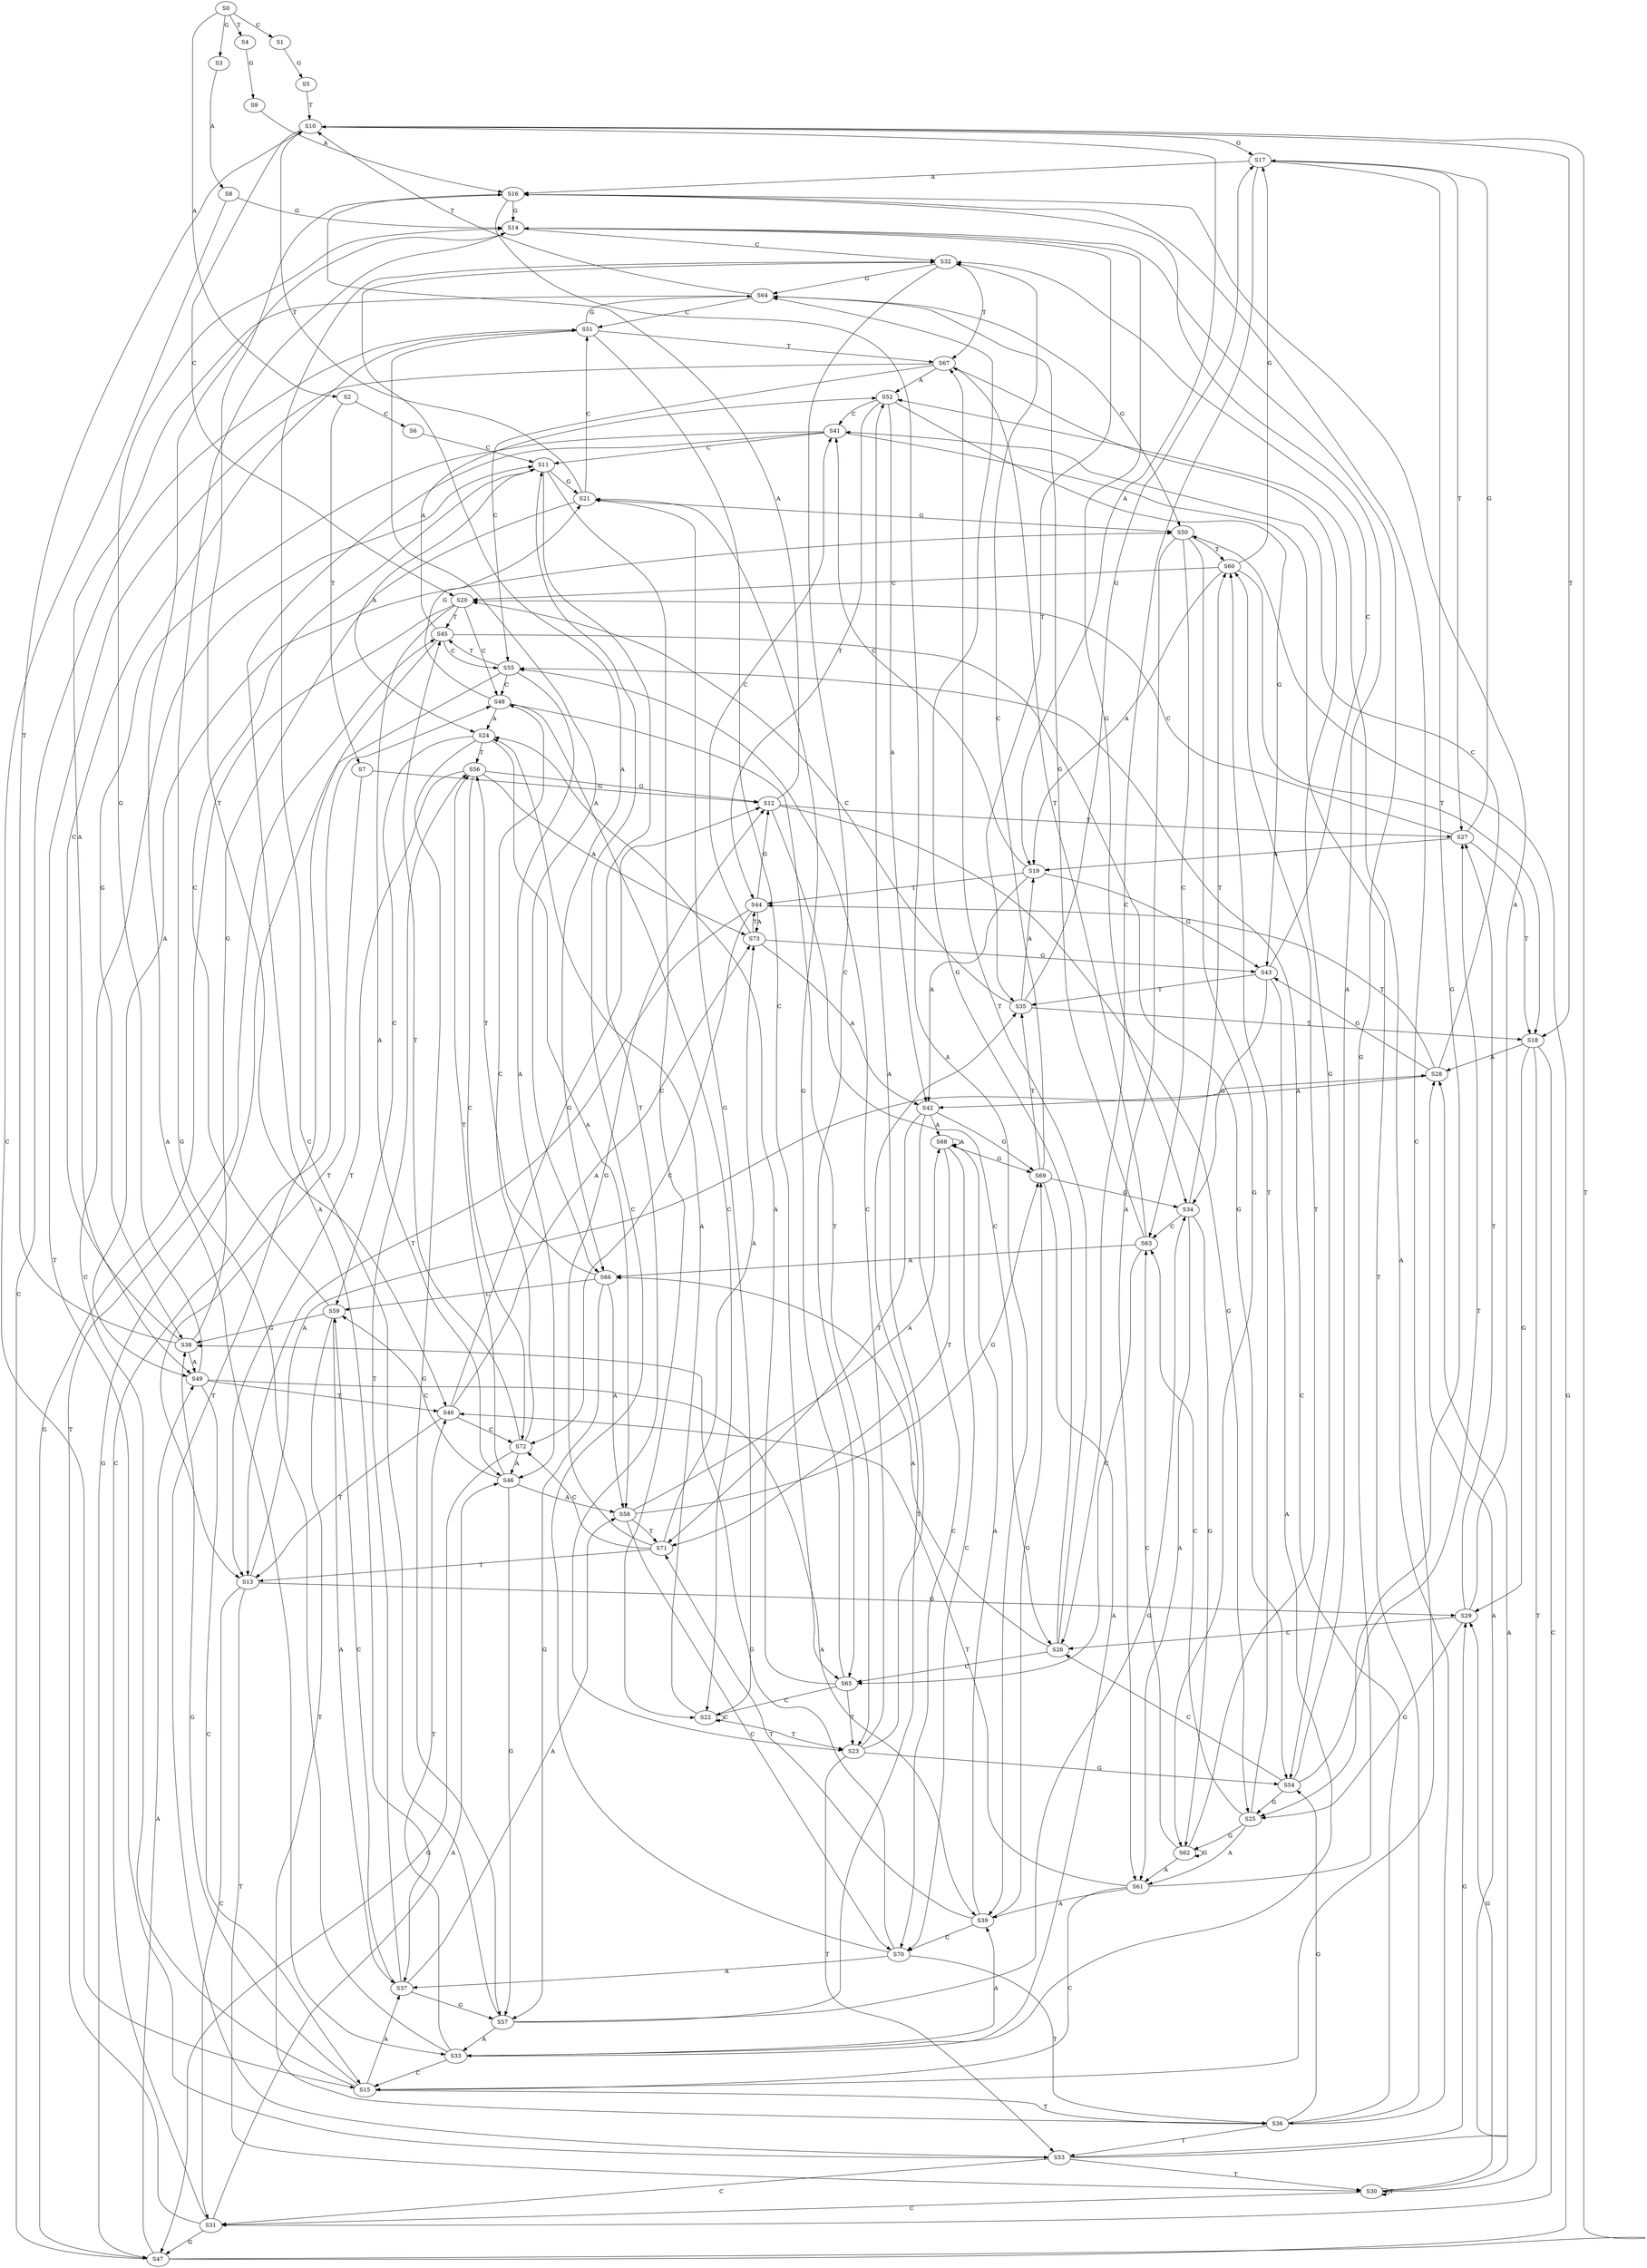 strict digraph  {
	S0 -> S1 [ label = C ];
	S0 -> S2 [ label = A ];
	S0 -> S3 [ label = G ];
	S0 -> S4 [ label = T ];
	S1 -> S5 [ label = G ];
	S2 -> S6 [ label = C ];
	S2 -> S7 [ label = T ];
	S3 -> S8 [ label = A ];
	S4 -> S9 [ label = G ];
	S5 -> S10 [ label = T ];
	S6 -> S11 [ label = C ];
	S7 -> S12 [ label = G ];
	S7 -> S13 [ label = T ];
	S8 -> S14 [ label = G ];
	S8 -> S15 [ label = C ];
	S9 -> S16 [ label = A ];
	S10 -> S17 [ label = G ];
	S10 -> S18 [ label = T ];
	S10 -> S19 [ label = A ];
	S10 -> S20 [ label = C ];
	S11 -> S21 [ label = G ];
	S11 -> S22 [ label = C ];
	S11 -> S23 [ label = T ];
	S11 -> S24 [ label = A ];
	S12 -> S16 [ label = A ];
	S12 -> S25 [ label = G ];
	S12 -> S26 [ label = C ];
	S12 -> S27 [ label = T ];
	S13 -> S28 [ label = A ];
	S13 -> S29 [ label = G ];
	S13 -> S30 [ label = T ];
	S13 -> S31 [ label = C ];
	S14 -> S32 [ label = C ];
	S14 -> S33 [ label = A ];
	S14 -> S34 [ label = G ];
	S14 -> S35 [ label = T ];
	S15 -> S36 [ label = T ];
	S15 -> S11 [ label = C ];
	S15 -> S37 [ label = A ];
	S15 -> S38 [ label = G ];
	S16 -> S15 [ label = C ];
	S16 -> S14 [ label = G ];
	S16 -> S39 [ label = A ];
	S16 -> S40 [ label = T ];
	S17 -> S16 [ label = A ];
	S17 -> S27 [ label = T ];
	S17 -> S26 [ label = C ];
	S17 -> S25 [ label = G ];
	S18 -> S28 [ label = A ];
	S18 -> S29 [ label = G ];
	S18 -> S30 [ label = T ];
	S18 -> S31 [ label = C ];
	S19 -> S41 [ label = C ];
	S19 -> S42 [ label = A ];
	S19 -> S43 [ label = G ];
	S19 -> S44 [ label = T ];
	S20 -> S45 [ label = T ];
	S20 -> S46 [ label = A ];
	S20 -> S47 [ label = G ];
	S20 -> S48 [ label = C ];
	S21 -> S10 [ label = T ];
	S21 -> S49 [ label = A ];
	S21 -> S50 [ label = G ];
	S21 -> S51 [ label = C ];
	S22 -> S21 [ label = G ];
	S22 -> S22 [ label = C ];
	S22 -> S23 [ label = T ];
	S22 -> S24 [ label = A ];
	S23 -> S52 [ label = A ];
	S23 -> S53 [ label = T ];
	S23 -> S54 [ label = G ];
	S23 -> S55 [ label = C ];
	S24 -> S56 [ label = T ];
	S24 -> S57 [ label = G ];
	S24 -> S58 [ label = A ];
	S24 -> S59 [ label = C ];
	S25 -> S60 [ label = T ];
	S25 -> S61 [ label = A ];
	S25 -> S62 [ label = G ];
	S25 -> S63 [ label = C ];
	S26 -> S64 [ label = G ];
	S26 -> S65 [ label = C ];
	S26 -> S66 [ label = A ];
	S26 -> S67 [ label = T ];
	S27 -> S17 [ label = G ];
	S27 -> S19 [ label = A ];
	S27 -> S20 [ label = C ];
	S27 -> S18 [ label = T ];
	S28 -> S41 [ label = C ];
	S28 -> S42 [ label = A ];
	S28 -> S43 [ label = G ];
	S28 -> S44 [ label = T ];
	S29 -> S16 [ label = A ];
	S29 -> S25 [ label = G ];
	S29 -> S26 [ label = C ];
	S29 -> S27 [ label = T ];
	S30 -> S28 [ label = A ];
	S30 -> S30 [ label = T ];
	S30 -> S31 [ label = C ];
	S30 -> S29 [ label = G ];
	S31 -> S45 [ label = T ];
	S31 -> S46 [ label = A ];
	S31 -> S48 [ label = C ];
	S31 -> S47 [ label = G ];
	S32 -> S67 [ label = T ];
	S32 -> S64 [ label = G ];
	S32 -> S65 [ label = C ];
	S32 -> S66 [ label = A ];
	S33 -> S40 [ label = T ];
	S33 -> S14 [ label = G ];
	S33 -> S15 [ label = C ];
	S33 -> S39 [ label = A ];
	S34 -> S61 [ label = A ];
	S34 -> S60 [ label = T ];
	S34 -> S62 [ label = G ];
	S34 -> S63 [ label = C ];
	S35 -> S18 [ label = T ];
	S35 -> S19 [ label = A ];
	S35 -> S20 [ label = C ];
	S35 -> S17 [ label = G ];
	S36 -> S53 [ label = T ];
	S36 -> S52 [ label = A ];
	S36 -> S54 [ label = G ];
	S36 -> S55 [ label = C ];
	S37 -> S58 [ label = A ];
	S37 -> S59 [ label = C ];
	S37 -> S57 [ label = G ];
	S37 -> S56 [ label = T ];
	S38 -> S10 [ label = T ];
	S38 -> S49 [ label = A ];
	S38 -> S50 [ label = G ];
	S38 -> S51 [ label = C ];
	S39 -> S68 [ label = A ];
	S39 -> S69 [ label = G ];
	S39 -> S70 [ label = C ];
	S39 -> S71 [ label = T ];
	S40 -> S13 [ label = T ];
	S40 -> S72 [ label = C ];
	S40 -> S12 [ label = G ];
	S40 -> S73 [ label = A ];
	S41 -> S38 [ label = G ];
	S41 -> S36 [ label = T ];
	S41 -> S37 [ label = A ];
	S41 -> S11 [ label = C ];
	S42 -> S70 [ label = C ];
	S42 -> S68 [ label = A ];
	S42 -> S69 [ label = G ];
	S42 -> S71 [ label = T ];
	S43 -> S33 [ label = A ];
	S43 -> S35 [ label = T ];
	S43 -> S34 [ label = G ];
	S43 -> S32 [ label = C ];
	S44 -> S72 [ label = C ];
	S44 -> S73 [ label = A ];
	S44 -> S12 [ label = G ];
	S44 -> S13 [ label = T ];
	S45 -> S53 [ label = T ];
	S45 -> S54 [ label = G ];
	S45 -> S52 [ label = A ];
	S45 -> S55 [ label = C ];
	S46 -> S56 [ label = T ];
	S46 -> S59 [ label = C ];
	S46 -> S57 [ label = G ];
	S46 -> S58 [ label = A ];
	S47 -> S49 [ label = A ];
	S47 -> S50 [ label = G ];
	S47 -> S51 [ label = C ];
	S47 -> S10 [ label = T ];
	S48 -> S24 [ label = A ];
	S48 -> S23 [ label = T ];
	S48 -> S22 [ label = C ];
	S48 -> S21 [ label = G ];
	S49 -> S15 [ label = C ];
	S49 -> S39 [ label = A ];
	S49 -> S14 [ label = G ];
	S49 -> S40 [ label = T ];
	S50 -> S61 [ label = A ];
	S50 -> S60 [ label = T ];
	S50 -> S62 [ label = G ];
	S50 -> S63 [ label = C ];
	S51 -> S66 [ label = A ];
	S51 -> S67 [ label = T ];
	S51 -> S65 [ label = C ];
	S51 -> S64 [ label = G ];
	S52 -> S44 [ label = T ];
	S52 -> S42 [ label = A ];
	S52 -> S43 [ label = G ];
	S52 -> S41 [ label = C ];
	S53 -> S28 [ label = A ];
	S53 -> S30 [ label = T ];
	S53 -> S29 [ label = G ];
	S53 -> S31 [ label = C ];
	S54 -> S25 [ label = G ];
	S54 -> S26 [ label = C ];
	S54 -> S27 [ label = T ];
	S54 -> S16 [ label = A ];
	S55 -> S46 [ label = A ];
	S55 -> S45 [ label = T ];
	S55 -> S48 [ label = C ];
	S55 -> S47 [ label = G ];
	S56 -> S12 [ label = G ];
	S56 -> S73 [ label = A ];
	S56 -> S72 [ label = C ];
	S56 -> S13 [ label = T ];
	S57 -> S33 [ label = A ];
	S57 -> S35 [ label = T ];
	S57 -> S32 [ label = C ];
	S57 -> S34 [ label = G ];
	S58 -> S69 [ label = G ];
	S58 -> S68 [ label = A ];
	S58 -> S70 [ label = C ];
	S58 -> S71 [ label = T ];
	S59 -> S11 [ label = C ];
	S59 -> S37 [ label = A ];
	S59 -> S36 [ label = T ];
	S59 -> S38 [ label = G ];
	S60 -> S19 [ label = A ];
	S60 -> S18 [ label = T ];
	S60 -> S20 [ label = C ];
	S60 -> S17 [ label = G ];
	S61 -> S14 [ label = G ];
	S61 -> S39 [ label = A ];
	S61 -> S15 [ label = C ];
	S61 -> S40 [ label = T ];
	S62 -> S61 [ label = A ];
	S62 -> S60 [ label = T ];
	S62 -> S62 [ label = G ];
	S62 -> S63 [ label = C ];
	S63 -> S65 [ label = C ];
	S63 -> S66 [ label = A ];
	S63 -> S67 [ label = T ];
	S63 -> S64 [ label = G ];
	S64 -> S49 [ label = A ];
	S64 -> S10 [ label = T ];
	S64 -> S50 [ label = G ];
	S64 -> S51 [ label = C ];
	S65 -> S23 [ label = T ];
	S65 -> S24 [ label = A ];
	S65 -> S22 [ label = C ];
	S65 -> S21 [ label = G ];
	S66 -> S56 [ label = T ];
	S66 -> S59 [ label = C ];
	S66 -> S58 [ label = A ];
	S66 -> S57 [ label = G ];
	S67 -> S53 [ label = T ];
	S67 -> S52 [ label = A ];
	S67 -> S55 [ label = C ];
	S67 -> S54 [ label = G ];
	S68 -> S70 [ label = C ];
	S68 -> S69 [ label = G ];
	S68 -> S68 [ label = A ];
	S68 -> S71 [ label = T ];
	S69 -> S34 [ label = G ];
	S69 -> S33 [ label = A ];
	S69 -> S32 [ label = C ];
	S69 -> S35 [ label = T ];
	S70 -> S38 [ label = G ];
	S70 -> S37 [ label = A ];
	S70 -> S36 [ label = T ];
	S70 -> S11 [ label = C ];
	S71 -> S13 [ label = T ];
	S71 -> S12 [ label = G ];
	S71 -> S73 [ label = A ];
	S71 -> S72 [ label = C ];
	S72 -> S45 [ label = T ];
	S72 -> S46 [ label = A ];
	S72 -> S47 [ label = G ];
	S72 -> S48 [ label = C ];
	S73 -> S42 [ label = A ];
	S73 -> S43 [ label = G ];
	S73 -> S44 [ label = T ];
	S73 -> S41 [ label = C ];
}
